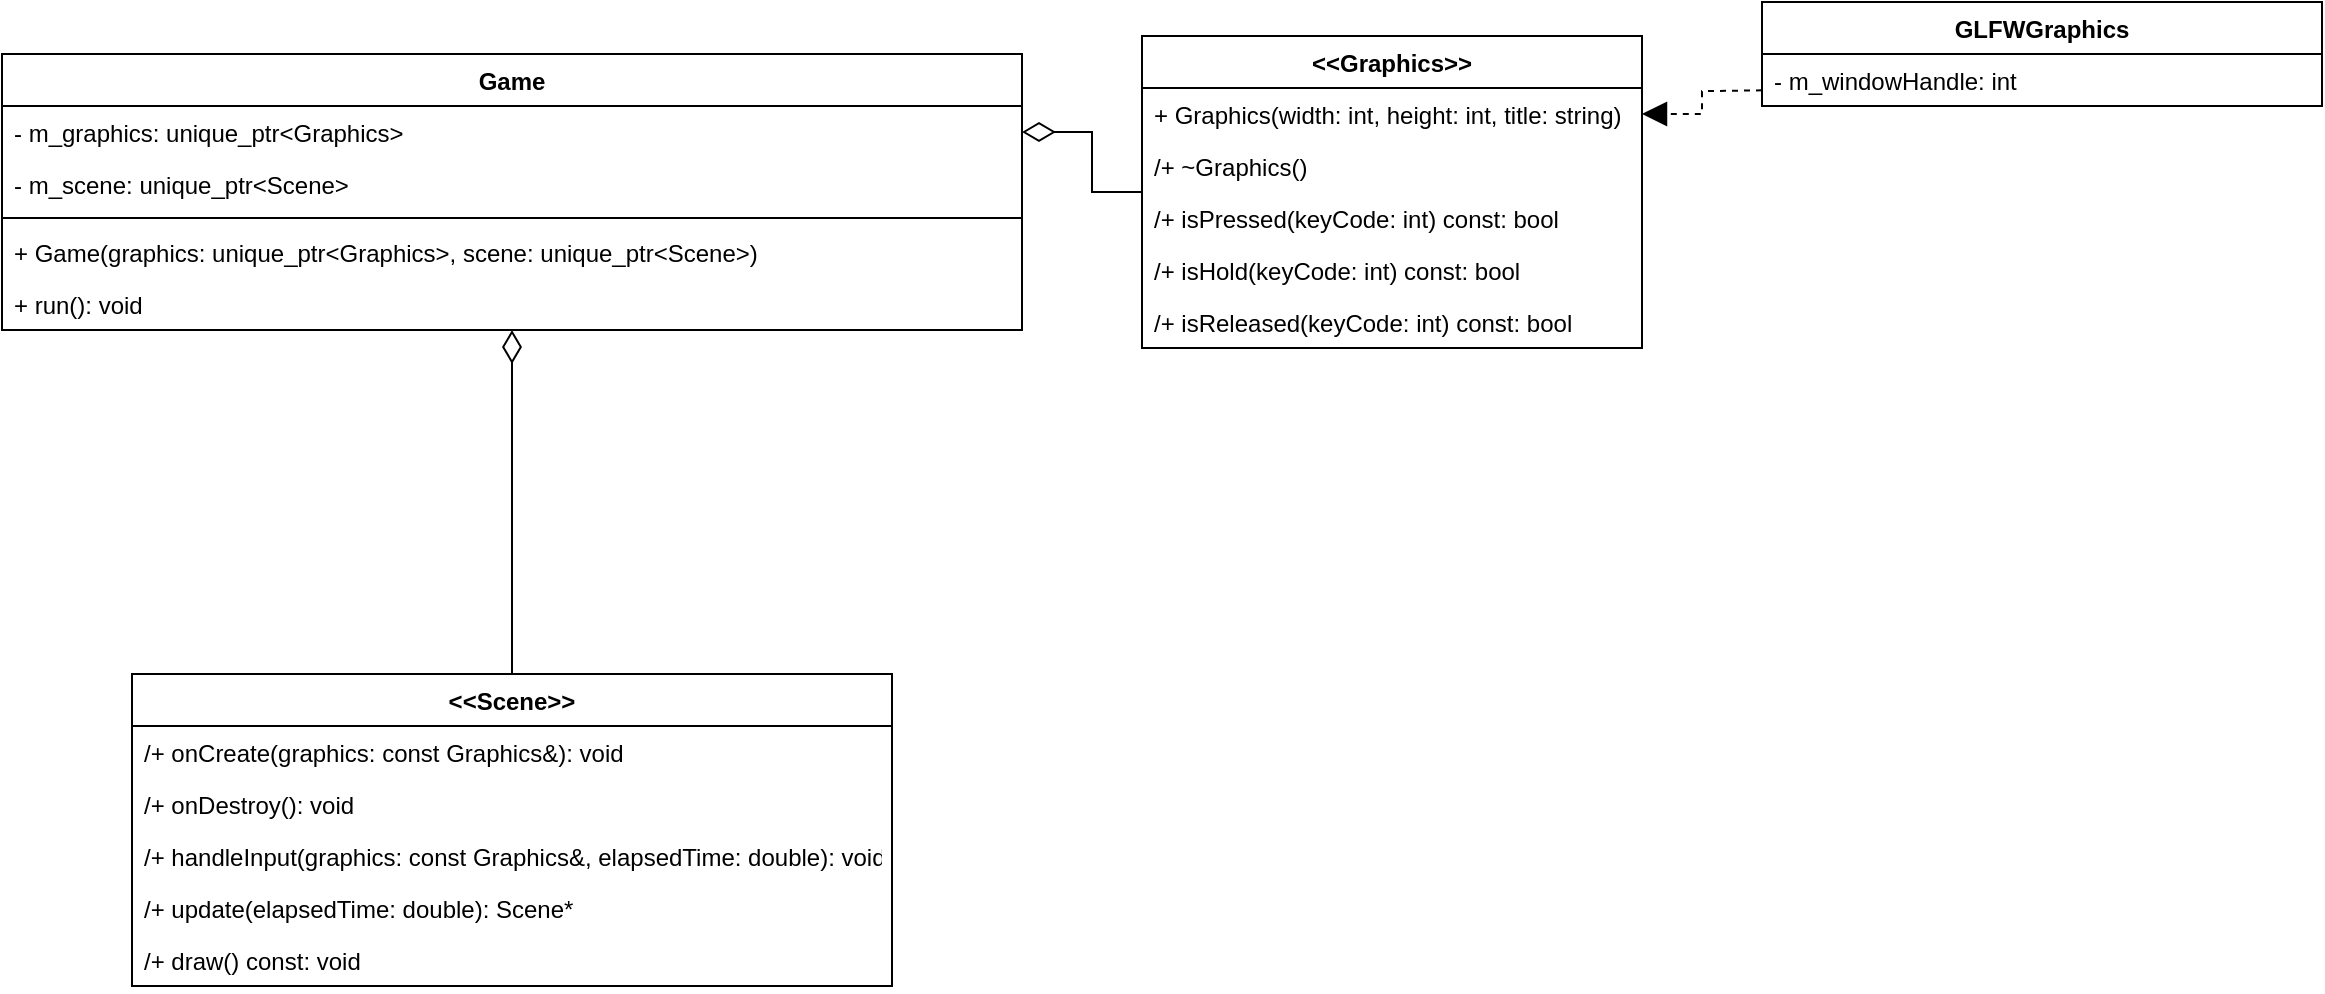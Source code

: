 <mxfile version="10.6.3" type="device"><diagram id="MTxS7rkEwENqmVFh0R51" name="Page-1"><mxGraphModel dx="994" dy="824" grid="1" gridSize="10" guides="1" tooltips="1" connect="1" arrows="1" fold="1" page="0" pageScale="1" pageWidth="1169" pageHeight="1654" math="0" shadow="0"><root><mxCell id="0"/><mxCell id="1" parent="0"/><mxCell id="4BRW66_UJN6y-CaXeGsB-16" style="edgeStyle=orthogonalEdgeStyle;rounded=0;orthogonalLoop=1;jettySize=auto;html=1;endArrow=none;endFill=0;startArrow=diamondThin;startFill=0;startSize=14;endSize=10;exitX=1;exitY=0.5;exitDx=0;exitDy=0;" edge="1" parent="1" source="4BRW66_UJN6y-CaXeGsB-2" target="4BRW66_UJN6y-CaXeGsB-5"><mxGeometry relative="1" as="geometry"/></mxCell><mxCell id="4BRW66_UJN6y-CaXeGsB-18" style="edgeStyle=orthogonalEdgeStyle;rounded=0;orthogonalLoop=1;jettySize=auto;html=1;startArrow=diamondThin;startFill=0;startSize=14;endArrow=none;endFill=0;endSize=10;" edge="1" parent="1" source="4BRW66_UJN6y-CaXeGsB-1" target="4BRW66_UJN6y-CaXeGsB-12"><mxGeometry relative="1" as="geometry"/></mxCell><mxCell id="4BRW66_UJN6y-CaXeGsB-1" value="Game&#10;" style="swimlane;fontStyle=1;align=center;verticalAlign=top;childLayout=stackLayout;horizontal=1;startSize=26;horizontalStack=0;resizeParent=1;resizeParentMax=0;resizeLast=0;collapsible=1;marginBottom=0;" vertex="1" parent="1"><mxGeometry x="625" y="106" width="510" height="138" as="geometry"/></mxCell><mxCell id="4BRW66_UJN6y-CaXeGsB-2" value="- m_graphics: unique_ptr&lt;Graphics&gt;" style="text;strokeColor=none;fillColor=none;align=left;verticalAlign=top;spacingLeft=4;spacingRight=4;overflow=hidden;rotatable=0;points=[[0,0.5],[1,0.5]];portConstraint=eastwest;" vertex="1" parent="4BRW66_UJN6y-CaXeGsB-1"><mxGeometry y="26" width="510" height="26" as="geometry"/></mxCell><mxCell id="4BRW66_UJN6y-CaXeGsB-17" value="- m_scene: unique_ptr&lt;Scene&gt;" style="text;strokeColor=none;fillColor=none;align=left;verticalAlign=top;spacingLeft=4;spacingRight=4;overflow=hidden;rotatable=0;points=[[0,0.5],[1,0.5]];portConstraint=eastwest;" vertex="1" parent="4BRW66_UJN6y-CaXeGsB-1"><mxGeometry y="52" width="510" height="26" as="geometry"/></mxCell><mxCell id="4BRW66_UJN6y-CaXeGsB-3" value="" style="line;strokeWidth=1;fillColor=none;align=left;verticalAlign=middle;spacingTop=-1;spacingLeft=3;spacingRight=3;rotatable=0;labelPosition=right;points=[];portConstraint=eastwest;" vertex="1" parent="4BRW66_UJN6y-CaXeGsB-1"><mxGeometry y="78" width="510" height="8" as="geometry"/></mxCell><mxCell id="4BRW66_UJN6y-CaXeGsB-4" value="+ Game(graphics: unique_ptr&lt;Graphics&gt;, scene: unique_ptr&lt;Scene&gt;)" style="text;strokeColor=none;fillColor=none;align=left;verticalAlign=top;spacingLeft=4;spacingRight=4;overflow=hidden;rotatable=0;points=[[0,0.5],[1,0.5]];portConstraint=eastwest;" vertex="1" parent="4BRW66_UJN6y-CaXeGsB-1"><mxGeometry y="86" width="510" height="26" as="geometry"/></mxCell><mxCell id="4BRW66_UJN6y-CaXeGsB-28" value="+ run(): void" style="text;strokeColor=none;fillColor=none;align=left;verticalAlign=top;spacingLeft=4;spacingRight=4;overflow=hidden;rotatable=0;points=[[0,0.5],[1,0.5]];portConstraint=eastwest;" vertex="1" parent="4BRW66_UJN6y-CaXeGsB-1"><mxGeometry y="112" width="510" height="26" as="geometry"/></mxCell><mxCell id="4BRW66_UJN6y-CaXeGsB-5" value="&lt;&lt;Graphics&gt;&gt;" style="swimlane;fontStyle=1;align=center;verticalAlign=top;childLayout=stackLayout;horizontal=1;startSize=26;horizontalStack=0;resizeParent=1;resizeParentMax=0;resizeLast=0;collapsible=1;marginBottom=0;" vertex="1" parent="1"><mxGeometry x="1195" y="97" width="250" height="156" as="geometry"/></mxCell><mxCell id="4BRW66_UJN6y-CaXeGsB-8" value="+ Graphics(width: int, height: int, title: string)" style="text;strokeColor=none;fillColor=none;align=left;verticalAlign=top;spacingLeft=4;spacingRight=4;overflow=hidden;rotatable=0;points=[[0,0.5],[1,0.5]];portConstraint=eastwest;" vertex="1" parent="4BRW66_UJN6y-CaXeGsB-5"><mxGeometry y="26" width="250" height="26" as="geometry"/></mxCell><mxCell id="4BRW66_UJN6y-CaXeGsB-38" value="/+ ~Graphics()" style="text;strokeColor=none;fillColor=none;align=left;verticalAlign=top;spacingLeft=4;spacingRight=4;overflow=hidden;rotatable=0;points=[[0,0.5],[1,0.5]];portConstraint=eastwest;" vertex="1" parent="4BRW66_UJN6y-CaXeGsB-5"><mxGeometry y="52" width="250" height="26" as="geometry"/></mxCell><mxCell id="4BRW66_UJN6y-CaXeGsB-39" value="/+ isPressed(keyCode: int) const: bool" style="text;strokeColor=none;fillColor=none;align=left;verticalAlign=top;spacingLeft=4;spacingRight=4;overflow=hidden;rotatable=0;points=[[0,0.5],[1,0.5]];portConstraint=eastwest;" vertex="1" parent="4BRW66_UJN6y-CaXeGsB-5"><mxGeometry y="78" width="250" height="26" as="geometry"/></mxCell><mxCell id="4BRW66_UJN6y-CaXeGsB-41" value="/+ isHold(keyCode: int) const: bool" style="text;strokeColor=none;fillColor=none;align=left;verticalAlign=top;spacingLeft=4;spacingRight=4;overflow=hidden;rotatable=0;points=[[0,0.5],[1,0.5]];portConstraint=eastwest;" vertex="1" parent="4BRW66_UJN6y-CaXeGsB-5"><mxGeometry y="104" width="250" height="26" as="geometry"/></mxCell><mxCell id="4BRW66_UJN6y-CaXeGsB-42" value="/+ isReleased(keyCode: int) const: bool" style="text;strokeColor=none;fillColor=none;align=left;verticalAlign=top;spacingLeft=4;spacingRight=4;overflow=hidden;rotatable=0;points=[[0,0.5],[1,0.5]];portConstraint=eastwest;" vertex="1" parent="4BRW66_UJN6y-CaXeGsB-5"><mxGeometry y="130" width="250" height="26" as="geometry"/></mxCell><mxCell id="4BRW66_UJN6y-CaXeGsB-12" value="&lt;&lt;Scene&gt;&gt;&#10;" style="swimlane;fontStyle=1;align=center;verticalAlign=top;childLayout=stackLayout;horizontal=1;startSize=26;horizontalStack=0;resizeParent=1;resizeParentMax=0;resizeLast=0;collapsible=1;marginBottom=0;" vertex="1" parent="1"><mxGeometry x="690" y="416" width="380" height="156" as="geometry"/></mxCell><mxCell id="4BRW66_UJN6y-CaXeGsB-15" value="/+ onCreate(graphics: const Graphics&amp;): void" style="text;strokeColor=none;fillColor=none;align=left;verticalAlign=top;spacingLeft=4;spacingRight=4;overflow=hidden;rotatable=0;points=[[0,0.5],[1,0.5]];portConstraint=eastwest;" vertex="1" parent="4BRW66_UJN6y-CaXeGsB-12"><mxGeometry y="26" width="380" height="26" as="geometry"/></mxCell><mxCell id="4BRW66_UJN6y-CaXeGsB-29" value="/+ onDestroy(): void" style="text;strokeColor=none;fillColor=none;align=left;verticalAlign=top;spacingLeft=4;spacingRight=4;overflow=hidden;rotatable=0;points=[[0,0.5],[1,0.5]];portConstraint=eastwest;" vertex="1" parent="4BRW66_UJN6y-CaXeGsB-12"><mxGeometry y="52" width="380" height="26" as="geometry"/></mxCell><mxCell id="4BRW66_UJN6y-CaXeGsB-24" value="/+ handleInput(graphics: const Graphics&amp;, elapsedTime: double): void" style="text;strokeColor=none;fillColor=none;align=left;verticalAlign=top;spacingLeft=4;spacingRight=4;overflow=hidden;rotatable=0;points=[[0,0.5],[1,0.5]];portConstraint=eastwest;" vertex="1" parent="4BRW66_UJN6y-CaXeGsB-12"><mxGeometry y="78" width="380" height="26" as="geometry"/></mxCell><mxCell id="4BRW66_UJN6y-CaXeGsB-25" value="/+ update(elapsedTime: double): Scene*" style="text;strokeColor=none;fillColor=none;align=left;verticalAlign=top;spacingLeft=4;spacingRight=4;overflow=hidden;rotatable=0;points=[[0,0.5],[1,0.5]];portConstraint=eastwest;" vertex="1" parent="4BRW66_UJN6y-CaXeGsB-12"><mxGeometry y="104" width="380" height="26" as="geometry"/></mxCell><mxCell id="4BRW66_UJN6y-CaXeGsB-27" value="/+ draw() const: void" style="text;strokeColor=none;fillColor=none;align=left;verticalAlign=top;spacingLeft=4;spacingRight=4;overflow=hidden;rotatable=0;points=[[0,0.5],[1,0.5]];portConstraint=eastwest;" vertex="1" parent="4BRW66_UJN6y-CaXeGsB-12"><mxGeometry y="130" width="380" height="26" as="geometry"/></mxCell><mxCell id="4BRW66_UJN6y-CaXeGsB-30" value="GLFWGraphics" style="swimlane;fontStyle=1;align=center;verticalAlign=top;childLayout=stackLayout;horizontal=1;startSize=26;horizontalStack=0;resizeParent=1;resizeParentMax=0;resizeLast=0;collapsible=1;marginBottom=0;" vertex="1" parent="1"><mxGeometry x="1505" y="80" width="280" height="52" as="geometry"/></mxCell><mxCell id="4BRW66_UJN6y-CaXeGsB-34" value="- m_windowHandle: int" style="text;strokeColor=none;fillColor=none;align=left;verticalAlign=top;spacingLeft=4;spacingRight=4;overflow=hidden;rotatable=0;points=[[0,0.5],[1,0.5]];portConstraint=eastwest;" vertex="1" parent="4BRW66_UJN6y-CaXeGsB-30"><mxGeometry y="26" width="280" height="26" as="geometry"/></mxCell><mxCell id="4BRW66_UJN6y-CaXeGsB-35" style="edgeStyle=orthogonalEdgeStyle;rounded=0;orthogonalLoop=1;jettySize=auto;html=1;startArrow=none;startFill=0;startSize=14;endArrow=block;endFill=1;endSize=10;dashed=1;entryX=1;entryY=0.5;entryDx=0;entryDy=0;" edge="1" parent="1" target="4BRW66_UJN6y-CaXeGsB-8"><mxGeometry relative="1" as="geometry"><mxPoint x="1505" y="124.143" as="sourcePoint"/></mxGeometry></mxCell></root></mxGraphModel></diagram></mxfile>